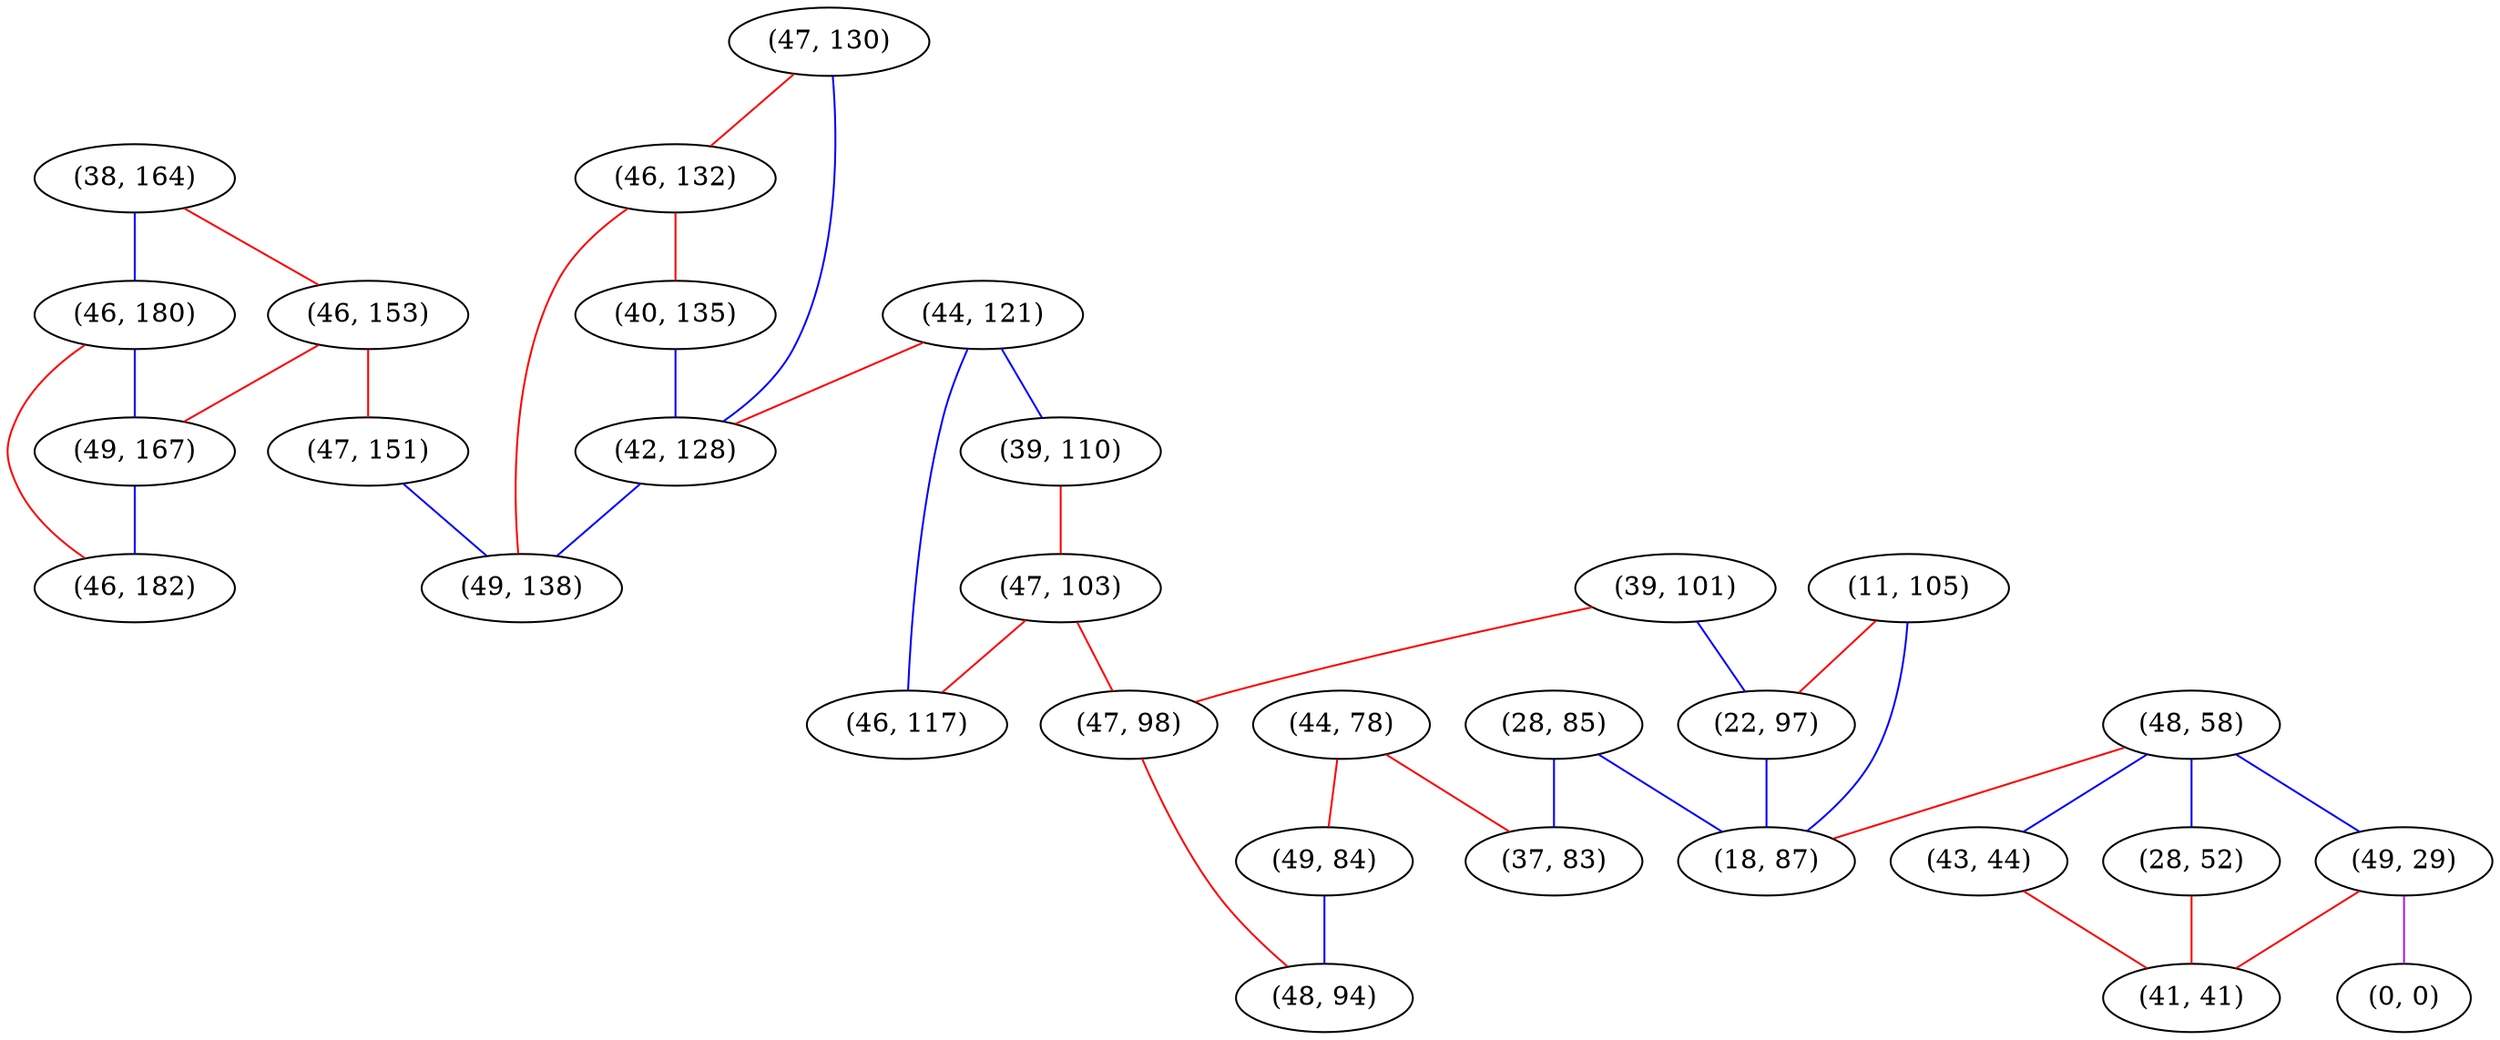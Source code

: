 graph "" {
"(38, 164)";
"(47, 130)";
"(46, 153)";
"(44, 121)";
"(48, 58)";
"(46, 180)";
"(47, 151)";
"(44, 78)";
"(49, 29)";
"(11, 105)";
"(28, 85)";
"(28, 52)";
"(46, 132)";
"(39, 110)";
"(0, 0)";
"(40, 135)";
"(49, 167)";
"(39, 101)";
"(47, 103)";
"(42, 128)";
"(22, 97)";
"(43, 44)";
"(46, 182)";
"(18, 87)";
"(47, 98)";
"(49, 138)";
"(41, 41)";
"(49, 84)";
"(37, 83)";
"(46, 117)";
"(48, 94)";
"(38, 164)" -- "(46, 180)"  [color=blue, key=0, weight=3];
"(38, 164)" -- "(46, 153)"  [color=red, key=0, weight=1];
"(47, 130)" -- "(46, 132)"  [color=red, key=0, weight=1];
"(47, 130)" -- "(42, 128)"  [color=blue, key=0, weight=3];
"(46, 153)" -- "(47, 151)"  [color=red, key=0, weight=1];
"(46, 153)" -- "(49, 167)"  [color=red, key=0, weight=1];
"(44, 121)" -- "(42, 128)"  [color=red, key=0, weight=1];
"(44, 121)" -- "(39, 110)"  [color=blue, key=0, weight=3];
"(44, 121)" -- "(46, 117)"  [color=blue, key=0, weight=3];
"(48, 58)" -- "(18, 87)"  [color=red, key=0, weight=1];
"(48, 58)" -- "(49, 29)"  [color=blue, key=0, weight=3];
"(48, 58)" -- "(28, 52)"  [color=blue, key=0, weight=3];
"(48, 58)" -- "(43, 44)"  [color=blue, key=0, weight=3];
"(46, 180)" -- "(49, 167)"  [color=blue, key=0, weight=3];
"(46, 180)" -- "(46, 182)"  [color=red, key=0, weight=1];
"(47, 151)" -- "(49, 138)"  [color=blue, key=0, weight=3];
"(44, 78)" -- "(49, 84)"  [color=red, key=0, weight=1];
"(44, 78)" -- "(37, 83)"  [color=red, key=0, weight=1];
"(49, 29)" -- "(0, 0)"  [color=purple, key=0, weight=4];
"(49, 29)" -- "(41, 41)"  [color=red, key=0, weight=1];
"(11, 105)" -- "(18, 87)"  [color=blue, key=0, weight=3];
"(11, 105)" -- "(22, 97)"  [color=red, key=0, weight=1];
"(28, 85)" -- "(18, 87)"  [color=blue, key=0, weight=3];
"(28, 85)" -- "(37, 83)"  [color=blue, key=0, weight=3];
"(28, 52)" -- "(41, 41)"  [color=red, key=0, weight=1];
"(46, 132)" -- "(49, 138)"  [color=red, key=0, weight=1];
"(46, 132)" -- "(40, 135)"  [color=red, key=0, weight=1];
"(39, 110)" -- "(47, 103)"  [color=red, key=0, weight=1];
"(40, 135)" -- "(42, 128)"  [color=blue, key=0, weight=3];
"(49, 167)" -- "(46, 182)"  [color=blue, key=0, weight=3];
"(39, 101)" -- "(22, 97)"  [color=blue, key=0, weight=3];
"(39, 101)" -- "(47, 98)"  [color=red, key=0, weight=1];
"(47, 103)" -- "(46, 117)"  [color=red, key=0, weight=1];
"(47, 103)" -- "(47, 98)"  [color=red, key=0, weight=1];
"(42, 128)" -- "(49, 138)"  [color=blue, key=0, weight=3];
"(22, 97)" -- "(18, 87)"  [color=blue, key=0, weight=3];
"(43, 44)" -- "(41, 41)"  [color=red, key=0, weight=1];
"(47, 98)" -- "(48, 94)"  [color=red, key=0, weight=1];
"(49, 84)" -- "(48, 94)"  [color=blue, key=0, weight=3];
}
